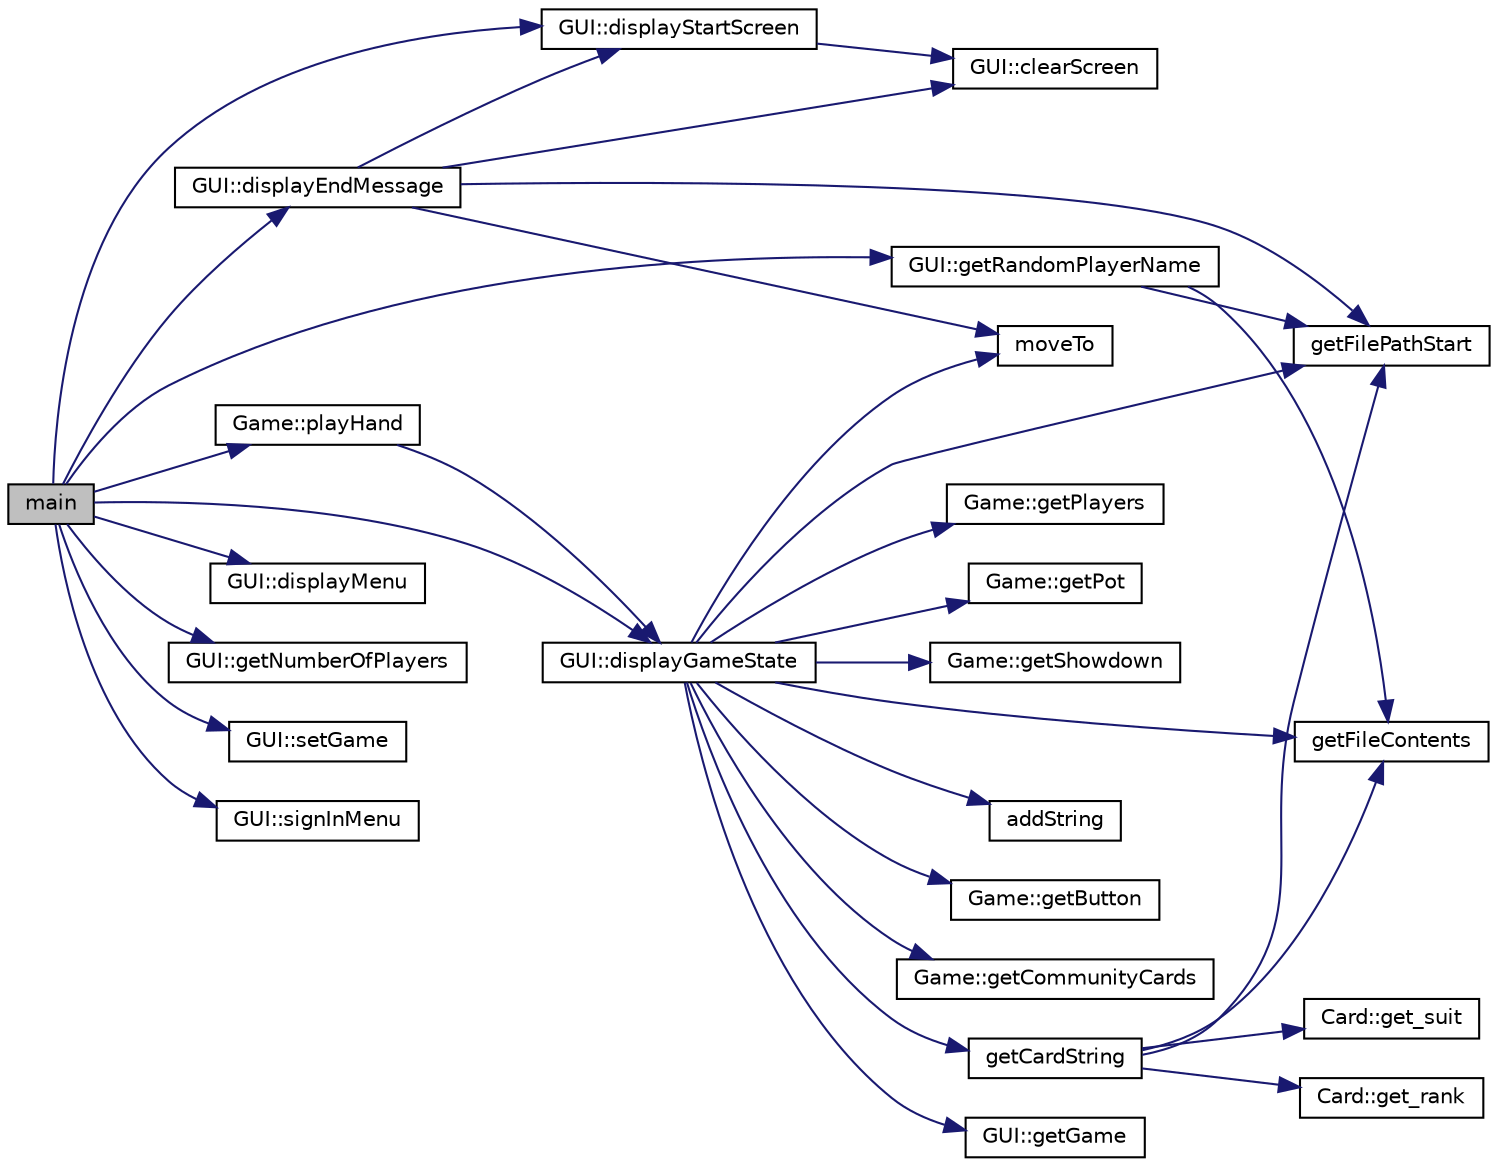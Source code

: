 digraph "main"
{
 // INTERACTIVE_SVG=YES
 // LATEX_PDF_SIZE
  edge [fontname="Helvetica",fontsize="10",labelfontname="Helvetica",labelfontsize="10"];
  node [fontname="Helvetica",fontsize="10",shape=record];
  rankdir="LR";
  Node1 [label="main",height=0.2,width=0.4,color="black", fillcolor="grey75", style="filled", fontcolor="black",tooltip=" "];
  Node1 -> Node2 [color="midnightblue",fontsize="10",style="solid",fontname="Helvetica"];
  Node2 [label="GUI::displayEndMessage",height=0.2,width=0.4,color="black", fillcolor="white", style="filled",URL="$class_g_u_i.html#a663dad721796a4f367c2534e1901fc97",tooltip="Displays the end message when the game is over."];
  Node2 -> Node3 [color="midnightblue",fontsize="10",style="solid",fontname="Helvetica"];
  Node3 [label="GUI::clearScreen",height=0.2,width=0.4,color="black", fillcolor="white", style="filled",URL="$class_g_u_i.html#acf2275f45170a133113df56f878ff554",tooltip="Clears the console screen."];
  Node2 -> Node4 [color="midnightblue",fontsize="10",style="solid",fontname="Helvetica"];
  Node4 [label="GUI::displayStartScreen",height=0.2,width=0.4,color="black", fillcolor="white", style="filled",URL="$class_g_u_i.html#a0dc53c5a6daa0f01b57c4d4731b4d933",tooltip="Displays the start screen of the game."];
  Node4 -> Node3 [color="midnightblue",fontsize="10",style="solid",fontname="Helvetica"];
  Node2 -> Node5 [color="midnightblue",fontsize="10",style="solid",fontname="Helvetica"];
  Node5 [label="getFilePathStart",height=0.2,width=0.4,color="black", fillcolor="white", style="filled",URL="$_g_u_i_8cpp.html#a674e968d1ecb5cf741d6625f58378c95",tooltip=" "];
  Node2 -> Node6 [color="midnightblue",fontsize="10",style="solid",fontname="Helvetica"];
  Node6 [label="moveTo",height=0.2,width=0.4,color="black", fillcolor="white", style="filled",URL="$_g_u_i_8cpp.html#a0fcdefbd8531ccd32fad2d8d6caa7a76",tooltip=" "];
  Node1 -> Node7 [color="midnightblue",fontsize="10",style="solid",fontname="Helvetica"];
  Node7 [label="GUI::displayGameState",height=0.2,width=0.4,color="black", fillcolor="white", style="filled",URL="$class_g_u_i.html#a8f55dae107a6648458f6eb16608c66d2",tooltip="Displays the current state of the game."];
  Node7 -> Node8 [color="midnightblue",fontsize="10",style="solid",fontname="Helvetica"];
  Node8 [label="addString",height=0.2,width=0.4,color="black", fillcolor="white", style="filled",URL="$_g_u_i_8cpp.html#ae6720e4bc4b25d366b73e9fc9b8afd4b",tooltip=" "];
  Node7 -> Node9 [color="midnightblue",fontsize="10",style="solid",fontname="Helvetica"];
  Node9 [label="Game::getButton",height=0.2,width=0.4,color="black", fillcolor="white", style="filled",URL="$class_game.html#a4760c827f1396dfba471b22a79a4f7ee",tooltip="Gets the current position of the dealer button."];
  Node7 -> Node10 [color="midnightblue",fontsize="10",style="solid",fontname="Helvetica"];
  Node10 [label="getCardString",height=0.2,width=0.4,color="black", fillcolor="white", style="filled",URL="$_g_u_i_8cpp.html#a36b6f63142ee7d9e884ef846d5dd1a05",tooltip=" "];
  Node10 -> Node11 [color="midnightblue",fontsize="10",style="solid",fontname="Helvetica"];
  Node11 [label="Card::get_rank",height=0.2,width=0.4,color="black", fillcolor="white", style="filled",URL="$class_card.html#a684299c7ec09b07b09ff1072c7b908e3",tooltip="Gets the rank of the card."];
  Node10 -> Node12 [color="midnightblue",fontsize="10",style="solid",fontname="Helvetica"];
  Node12 [label="Card::get_suit",height=0.2,width=0.4,color="black", fillcolor="white", style="filled",URL="$class_card.html#a9df0b3ca31842ad2c8669cae24e543bf",tooltip="Gets the suit of the card."];
  Node10 -> Node13 [color="midnightblue",fontsize="10",style="solid",fontname="Helvetica"];
  Node13 [label="getFileContents",height=0.2,width=0.4,color="black", fillcolor="white", style="filled",URL="$_g_u_i_8cpp.html#a734f170642ae5d075a5f9f98fab8cfdf",tooltip=" "];
  Node10 -> Node5 [color="midnightblue",fontsize="10",style="solid",fontname="Helvetica"];
  Node7 -> Node14 [color="midnightblue",fontsize="10",style="solid",fontname="Helvetica"];
  Node14 [label="Game::getCommunityCards",height=0.2,width=0.4,color="black", fillcolor="white", style="filled",URL="$class_game.html#ae8d1705be89f97f5ef13ba1a460502f2",tooltip="Gets the community cards on the table."];
  Node7 -> Node13 [color="midnightblue",fontsize="10",style="solid",fontname="Helvetica"];
  Node7 -> Node5 [color="midnightblue",fontsize="10",style="solid",fontname="Helvetica"];
  Node7 -> Node15 [color="midnightblue",fontsize="10",style="solid",fontname="Helvetica"];
  Node15 [label="GUI::getGame",height=0.2,width=0.4,color="black", fillcolor="white", style="filled",URL="$class_g_u_i.html#a8a11612f177718da765ea52bc74d62de",tooltip="Gets the game object for the GUI."];
  Node7 -> Node16 [color="midnightblue",fontsize="10",style="solid",fontname="Helvetica"];
  Node16 [label="Game::getPlayers",height=0.2,width=0.4,color="black", fillcolor="white", style="filled",URL="$class_game.html#a57e5aef2f67e77929842fab7a78404ea",tooltip="Gets the players in the game."];
  Node7 -> Node17 [color="midnightblue",fontsize="10",style="solid",fontname="Helvetica"];
  Node17 [label="Game::getPot",height=0.2,width=0.4,color="black", fillcolor="white", style="filled",URL="$class_game.html#a20b263146b74bb0c81341cfd26c44de6",tooltip="Gets the current pot size."];
  Node7 -> Node18 [color="midnightblue",fontsize="10",style="solid",fontname="Helvetica"];
  Node18 [label="Game::getShowdown",height=0.2,width=0.4,color="black", fillcolor="white", style="filled",URL="$class_game.html#ae10d3e9f219b74699aa150537440c041",tooltip="Checks if the game is at showdown."];
  Node7 -> Node6 [color="midnightblue",fontsize="10",style="solid",fontname="Helvetica"];
  Node1 -> Node19 [color="midnightblue",fontsize="10",style="solid",fontname="Helvetica"];
  Node19 [label="GUI::displayMenu",height=0.2,width=0.4,color="black", fillcolor="white", style="filled",URL="$class_g_u_i.html#a21186f1096332794cd125455f0b9e4f2",tooltip="Displays the main menu of the game."];
  Node1 -> Node4 [color="midnightblue",fontsize="10",style="solid",fontname="Helvetica"];
  Node1 -> Node20 [color="midnightblue",fontsize="10",style="solid",fontname="Helvetica"];
  Node20 [label="GUI::getNumberOfPlayers",height=0.2,width=0.4,color="black", fillcolor="white", style="filled",URL="$class_g_u_i.html#abd6f0d1943a70f629ba208965a42b32e",tooltip="Gets the number of players from the user."];
  Node1 -> Node21 [color="midnightblue",fontsize="10",style="solid",fontname="Helvetica"];
  Node21 [label="GUI::getRandomPlayerName",height=0.2,width=0.4,color="black", fillcolor="white", style="filled",URL="$class_g_u_i.html#aec4f6946605953f5ad6a0d9899e75853",tooltip="Generate a random name for a player."];
  Node21 -> Node13 [color="midnightblue",fontsize="10",style="solid",fontname="Helvetica"];
  Node21 -> Node5 [color="midnightblue",fontsize="10",style="solid",fontname="Helvetica"];
  Node1 -> Node22 [color="midnightblue",fontsize="10",style="solid",fontname="Helvetica"];
  Node22 [label="Game::playHand",height=0.2,width=0.4,color="black", fillcolor="white", style="filled",URL="$class_game.html#ab72401c43b303a37dec67f3d6b75a927",tooltip="Plays a single hand of poker."];
  Node22 -> Node7 [color="midnightblue",fontsize="10",style="solid",fontname="Helvetica"];
  Node1 -> Node23 [color="midnightblue",fontsize="10",style="solid",fontname="Helvetica"];
  Node23 [label="GUI::setGame",height=0.2,width=0.4,color="black", fillcolor="white", style="filled",URL="$class_g_u_i.html#afbedd68995919c50a7298de4735b77c6",tooltip="Sets the game object for the GUI."];
  Node1 -> Node24 [color="midnightblue",fontsize="10",style="solid",fontname="Helvetica"];
  Node24 [label="GUI::signInMenu",height=0.2,width=0.4,color="black", fillcolor="white", style="filled",URL="$class_g_u_i.html#acf780fe2b0b8db9ee7692ef7f163c133",tooltip="Prompts the user to sign in."];
}
